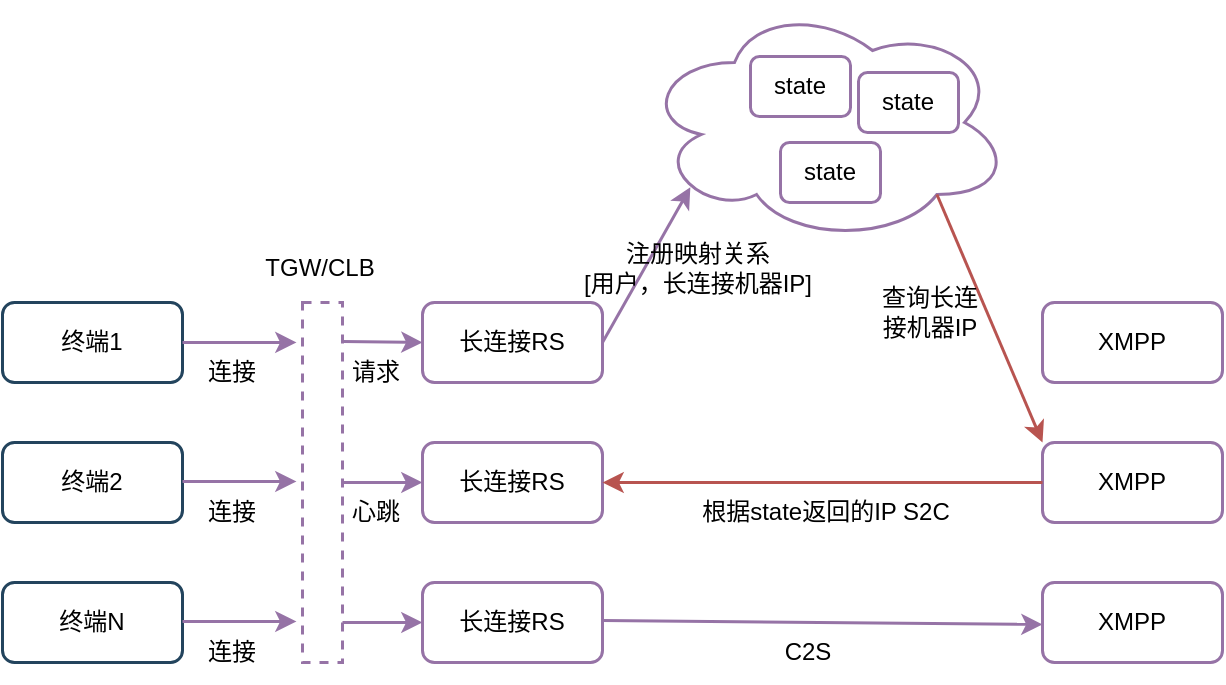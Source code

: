 <mxfile version="21.4.0" type="github">
  <diagram name="第 1 页" id="JOeXdJ1PD1NB1n5tVB7s">
    <mxGraphModel dx="1306" dy="740" grid="1" gridSize="10" guides="1" tooltips="1" connect="1" arrows="1" fold="1" page="1" pageScale="1" pageWidth="827" pageHeight="1169" math="0" shadow="0">
      <root>
        <mxCell id="0" />
        <mxCell id="1" parent="0" />
        <mxCell id="BxytLkGGthfhA-Q6wiUW-32" value="心跳" style="rounded=1;whiteSpace=wrap;html=1;fillColor=none;strokeWidth=1.5;strokeColor=none;" vertex="1" parent="1">
          <mxGeometry x="252" y="300" width="50" height="30" as="geometry" />
        </mxCell>
        <mxCell id="BxytLkGGthfhA-Q6wiUW-31" value="请求" style="rounded=1;whiteSpace=wrap;html=1;fillColor=none;strokeWidth=1.5;strokeColor=none;" vertex="1" parent="1">
          <mxGeometry x="252" y="230" width="50" height="30" as="geometry" />
        </mxCell>
        <mxCell id="BxytLkGGthfhA-Q6wiUW-30" value="连接" style="rounded=1;whiteSpace=wrap;html=1;fillColor=none;strokeWidth=1.5;strokeColor=none;" vertex="1" parent="1">
          <mxGeometry x="180" y="370" width="50" height="30" as="geometry" />
        </mxCell>
        <mxCell id="BxytLkGGthfhA-Q6wiUW-29" value="连接" style="rounded=1;whiteSpace=wrap;html=1;fillColor=none;strokeWidth=1.5;strokeColor=none;" vertex="1" parent="1">
          <mxGeometry x="180" y="300" width="50" height="30" as="geometry" />
        </mxCell>
        <mxCell id="BxytLkGGthfhA-Q6wiUW-28" value="连接" style="rounded=1;whiteSpace=wrap;html=1;fillColor=none;strokeWidth=1.5;strokeColor=none;" vertex="1" parent="1">
          <mxGeometry x="180" y="230" width="50" height="30" as="geometry" />
        </mxCell>
        <mxCell id="BxytLkGGthfhA-Q6wiUW-6" value="" style="ellipse;shape=cloud;whiteSpace=wrap;html=1;fillColor=none;strokeWidth=1.5;strokeColor=#9673a6;" vertex="1" parent="1">
          <mxGeometry x="410" y="60" width="184" height="120" as="geometry" />
        </mxCell>
        <mxCell id="BxytLkGGthfhA-Q6wiUW-1" value="state" style="rounded=1;whiteSpace=wrap;html=1;fillColor=none;strokeWidth=1.5;strokeColor=#9673a6;" vertex="1" parent="1">
          <mxGeometry x="464" y="87" width="50" height="30" as="geometry" />
        </mxCell>
        <mxCell id="BxytLkGGthfhA-Q6wiUW-2" value="长连接RS" style="rounded=1;whiteSpace=wrap;html=1;fillColor=none;strokeWidth=1.5;strokeColor=#9673a6;" vertex="1" parent="1">
          <mxGeometry x="300" y="280" width="90" height="40" as="geometry" />
        </mxCell>
        <mxCell id="BxytLkGGthfhA-Q6wiUW-3" value="终端1" style="rounded=1;whiteSpace=wrap;html=1;fillColor=none;strokeWidth=1.5;strokeColor=#23445d;" vertex="1" parent="1">
          <mxGeometry x="90" y="210" width="90" height="40" as="geometry" />
        </mxCell>
        <mxCell id="BxytLkGGthfhA-Q6wiUW-4" value="终端2" style="rounded=1;whiteSpace=wrap;html=1;fillColor=none;strokeWidth=1.5;strokeColor=#23445d;" vertex="1" parent="1">
          <mxGeometry x="90" y="280" width="90" height="40" as="geometry" />
        </mxCell>
        <mxCell id="BxytLkGGthfhA-Q6wiUW-5" value="终端N" style="rounded=1;whiteSpace=wrap;html=1;fillColor=none;strokeWidth=1.5;strokeColor=#23445d;" vertex="1" parent="1">
          <mxGeometry x="90" y="350" width="90" height="40" as="geometry" />
        </mxCell>
        <mxCell id="BxytLkGGthfhA-Q6wiUW-7" value="state" style="rounded=1;whiteSpace=wrap;html=1;fillColor=none;strokeWidth=1.5;strokeColor=#9673a6;" vertex="1" parent="1">
          <mxGeometry x="518" y="95" width="50" height="30" as="geometry" />
        </mxCell>
        <mxCell id="BxytLkGGthfhA-Q6wiUW-8" value="state" style="rounded=1;whiteSpace=wrap;html=1;fillColor=none;strokeWidth=1.5;strokeColor=#9673a6;" vertex="1" parent="1">
          <mxGeometry x="479" y="130" width="50" height="30" as="geometry" />
        </mxCell>
        <mxCell id="BxytLkGGthfhA-Q6wiUW-9" value="XMPP" style="rounded=1;whiteSpace=wrap;html=1;fillColor=none;strokeWidth=1.5;strokeColor=#9673a6;" vertex="1" parent="1">
          <mxGeometry x="610" y="280" width="90" height="40" as="geometry" />
        </mxCell>
        <mxCell id="BxytLkGGthfhA-Q6wiUW-10" value="" style="rounded=0;whiteSpace=wrap;html=1;fillColor=none;strokeWidth=1.5;dashed=1;strokeColor=#9673a6;" vertex="1" parent="1">
          <mxGeometry x="240" y="210" width="20" height="180" as="geometry" />
        </mxCell>
        <mxCell id="BxytLkGGthfhA-Q6wiUW-11" value="" style="endArrow=classic;html=1;rounded=0;strokeWidth=1.5;entryX=-0.15;entryY=0.111;entryDx=0;entryDy=0;entryPerimeter=0;fillColor=#e1d5e7;strokeColor=#9673a6;" edge="1" parent="1" target="BxytLkGGthfhA-Q6wiUW-10">
          <mxGeometry width="50" height="50" relative="1" as="geometry">
            <mxPoint x="180" y="230" as="sourcePoint" />
            <mxPoint x="230" y="180" as="targetPoint" />
          </mxGeometry>
        </mxCell>
        <mxCell id="BxytLkGGthfhA-Q6wiUW-12" value="" style="endArrow=classic;html=1;rounded=0;strokeWidth=1.5;entryX=-0.15;entryY=0.111;entryDx=0;entryDy=0;entryPerimeter=0;fillColor=#e1d5e7;strokeColor=#9673a6;" edge="1" parent="1">
          <mxGeometry width="50" height="50" relative="1" as="geometry">
            <mxPoint x="180" y="299.5" as="sourcePoint" />
            <mxPoint x="237" y="299.5" as="targetPoint" />
          </mxGeometry>
        </mxCell>
        <mxCell id="BxytLkGGthfhA-Q6wiUW-13" value="" style="endArrow=classic;html=1;rounded=0;strokeWidth=1.5;entryX=-0.15;entryY=0.111;entryDx=0;entryDy=0;entryPerimeter=0;fillColor=#e1d5e7;strokeColor=#9673a6;" edge="1" parent="1">
          <mxGeometry width="50" height="50" relative="1" as="geometry">
            <mxPoint x="180" y="369.5" as="sourcePoint" />
            <mxPoint x="237" y="369.5" as="targetPoint" />
          </mxGeometry>
        </mxCell>
        <mxCell id="BxytLkGGthfhA-Q6wiUW-14" value="" style="endArrow=classic;html=1;rounded=0;strokeWidth=1.5;entryX=0;entryY=0.5;entryDx=0;entryDy=0;fillColor=#e1d5e7;strokeColor=#9673a6;" edge="1" parent="1" target="BxytLkGGthfhA-Q6wiUW-17">
          <mxGeometry width="50" height="50" relative="1" as="geometry">
            <mxPoint x="260" y="229.5" as="sourcePoint" />
            <mxPoint x="317" y="229.5" as="targetPoint" />
          </mxGeometry>
        </mxCell>
        <mxCell id="BxytLkGGthfhA-Q6wiUW-15" value="" style="endArrow=classic;html=1;rounded=0;strokeWidth=1.5;entryX=0;entryY=0.5;entryDx=0;entryDy=0;fillColor=#e1d5e7;strokeColor=#9673a6;" edge="1" parent="1" target="BxytLkGGthfhA-Q6wiUW-2">
          <mxGeometry width="50" height="50" relative="1" as="geometry">
            <mxPoint x="260" y="300" as="sourcePoint" />
            <mxPoint x="315" y="347.5" as="targetPoint" />
          </mxGeometry>
        </mxCell>
        <mxCell id="BxytLkGGthfhA-Q6wiUW-16" value="" style="endArrow=classic;html=1;rounded=0;strokeWidth=1.5;entryX=0;entryY=0.5;entryDx=0;entryDy=0;fillColor=#e1d5e7;strokeColor=#9673a6;" edge="1" parent="1" target="BxytLkGGthfhA-Q6wiUW-18">
          <mxGeometry width="50" height="50" relative="1" as="geometry">
            <mxPoint x="260" y="370" as="sourcePoint" />
            <mxPoint x="315" y="417.5" as="targetPoint" />
          </mxGeometry>
        </mxCell>
        <mxCell id="BxytLkGGthfhA-Q6wiUW-17" value="长连接RS" style="rounded=1;whiteSpace=wrap;html=1;fillColor=none;strokeWidth=1.5;strokeColor=#9673a6;" vertex="1" parent="1">
          <mxGeometry x="300" y="210" width="90" height="40" as="geometry" />
        </mxCell>
        <mxCell id="BxytLkGGthfhA-Q6wiUW-18" value="长连接RS" style="rounded=1;whiteSpace=wrap;html=1;fillColor=none;strokeWidth=1.5;strokeColor=#9673a6;" vertex="1" parent="1">
          <mxGeometry x="300" y="350" width="90" height="40" as="geometry" />
        </mxCell>
        <mxCell id="BxytLkGGthfhA-Q6wiUW-19" value="XMPP" style="rounded=1;whiteSpace=wrap;html=1;fillColor=none;strokeWidth=1.5;strokeColor=#9673a6;" vertex="1" parent="1">
          <mxGeometry x="610" y="210" width="90" height="40" as="geometry" />
        </mxCell>
        <mxCell id="BxytLkGGthfhA-Q6wiUW-20" value="XMPP" style="rounded=1;whiteSpace=wrap;html=1;fillColor=none;strokeWidth=1.5;strokeColor=#9673a6;" vertex="1" parent="1">
          <mxGeometry x="610" y="350" width="90" height="40" as="geometry" />
        </mxCell>
        <mxCell id="BxytLkGGthfhA-Q6wiUW-22" value="" style="endArrow=classic;html=1;rounded=0;strokeWidth=1.5;entryX=0.13;entryY=0.77;entryDx=0;entryDy=0;entryPerimeter=0;exitX=1;exitY=0.5;exitDx=0;exitDy=0;fillColor=#e1d5e7;strokeColor=#9673a6;" edge="1" parent="1" source="BxytLkGGthfhA-Q6wiUW-17" target="BxytLkGGthfhA-Q6wiUW-6">
          <mxGeometry width="50" height="50" relative="1" as="geometry">
            <mxPoint x="390" y="300" as="sourcePoint" />
            <mxPoint x="430" y="250" as="targetPoint" />
          </mxGeometry>
        </mxCell>
        <mxCell id="BxytLkGGthfhA-Q6wiUW-23" value="" style="endArrow=classic;html=1;rounded=0;strokeWidth=1.5;entryX=0;entryY=0.5;entryDx=0;entryDy=0;exitX=1;exitY=0.5;exitDx=0;exitDy=0;fillColor=#e1d5e7;strokeColor=#9673a6;" edge="1" parent="1">
          <mxGeometry width="50" height="50" relative="1" as="geometry">
            <mxPoint x="390" y="369" as="sourcePoint" />
            <mxPoint x="610" y="371" as="targetPoint" />
          </mxGeometry>
        </mxCell>
        <mxCell id="BxytLkGGthfhA-Q6wiUW-24" value="" style="endArrow=classic;html=1;rounded=0;strokeWidth=1.5;entryX=1;entryY=0.5;entryDx=0;entryDy=0;exitX=0;exitY=0.5;exitDx=0;exitDy=0;fillColor=#f8cecc;strokeColor=#b85450;" edge="1" parent="1" source="BxytLkGGthfhA-Q6wiUW-9" target="BxytLkGGthfhA-Q6wiUW-2">
          <mxGeometry width="50" height="50" relative="1" as="geometry">
            <mxPoint x="433" y="450" as="sourcePoint" />
            <mxPoint x="653" y="452" as="targetPoint" />
          </mxGeometry>
        </mxCell>
        <mxCell id="BxytLkGGthfhA-Q6wiUW-25" value="" style="endArrow=classic;html=1;rounded=0;strokeWidth=1.5;entryX=0;entryY=0;entryDx=0;entryDy=0;exitX=0.8;exitY=0.8;exitDx=0;exitDy=0;exitPerimeter=0;fillColor=#f8cecc;strokeColor=#b85450;" edge="1" parent="1" source="BxytLkGGthfhA-Q6wiUW-6" target="BxytLkGGthfhA-Q6wiUW-9">
          <mxGeometry width="50" height="50" relative="1" as="geometry">
            <mxPoint x="568" y="240" as="sourcePoint" />
            <mxPoint x="348" y="240" as="targetPoint" />
          </mxGeometry>
        </mxCell>
        <mxCell id="BxytLkGGthfhA-Q6wiUW-26" value="TGW/CLB" style="rounded=1;whiteSpace=wrap;html=1;fillColor=none;strokeWidth=1.5;strokeColor=none;" vertex="1" parent="1">
          <mxGeometry x="224" y="178" width="50" height="30" as="geometry" />
        </mxCell>
        <mxCell id="BxytLkGGthfhA-Q6wiUW-27" value="注册映射关系&lt;br&gt;[用户，长连接机器IP]" style="rounded=1;whiteSpace=wrap;html=1;fillColor=none;strokeWidth=1.5;strokeColor=none;" vertex="1" parent="1">
          <mxGeometry x="370" y="178" width="136" height="30" as="geometry" />
        </mxCell>
        <mxCell id="BxytLkGGthfhA-Q6wiUW-33" value="C2S" style="rounded=1;whiteSpace=wrap;html=1;fillColor=none;strokeWidth=1.5;strokeColor=none;" vertex="1" parent="1">
          <mxGeometry x="468" y="370" width="50" height="30" as="geometry" />
        </mxCell>
        <mxCell id="BxytLkGGthfhA-Q6wiUW-34" value="查询长连接机器IP" style="rounded=1;whiteSpace=wrap;html=1;fillColor=none;strokeWidth=1.5;strokeColor=none;" vertex="1" parent="1">
          <mxGeometry x="529" y="200" width="50" height="30" as="geometry" />
        </mxCell>
        <mxCell id="BxytLkGGthfhA-Q6wiUW-35" value="根据state返回的IP S2C" style="rounded=1;whiteSpace=wrap;html=1;fillColor=none;strokeWidth=1.5;strokeColor=none;" vertex="1" parent="1">
          <mxGeometry x="436" y="300" width="132" height="30" as="geometry" />
        </mxCell>
      </root>
    </mxGraphModel>
  </diagram>
</mxfile>
